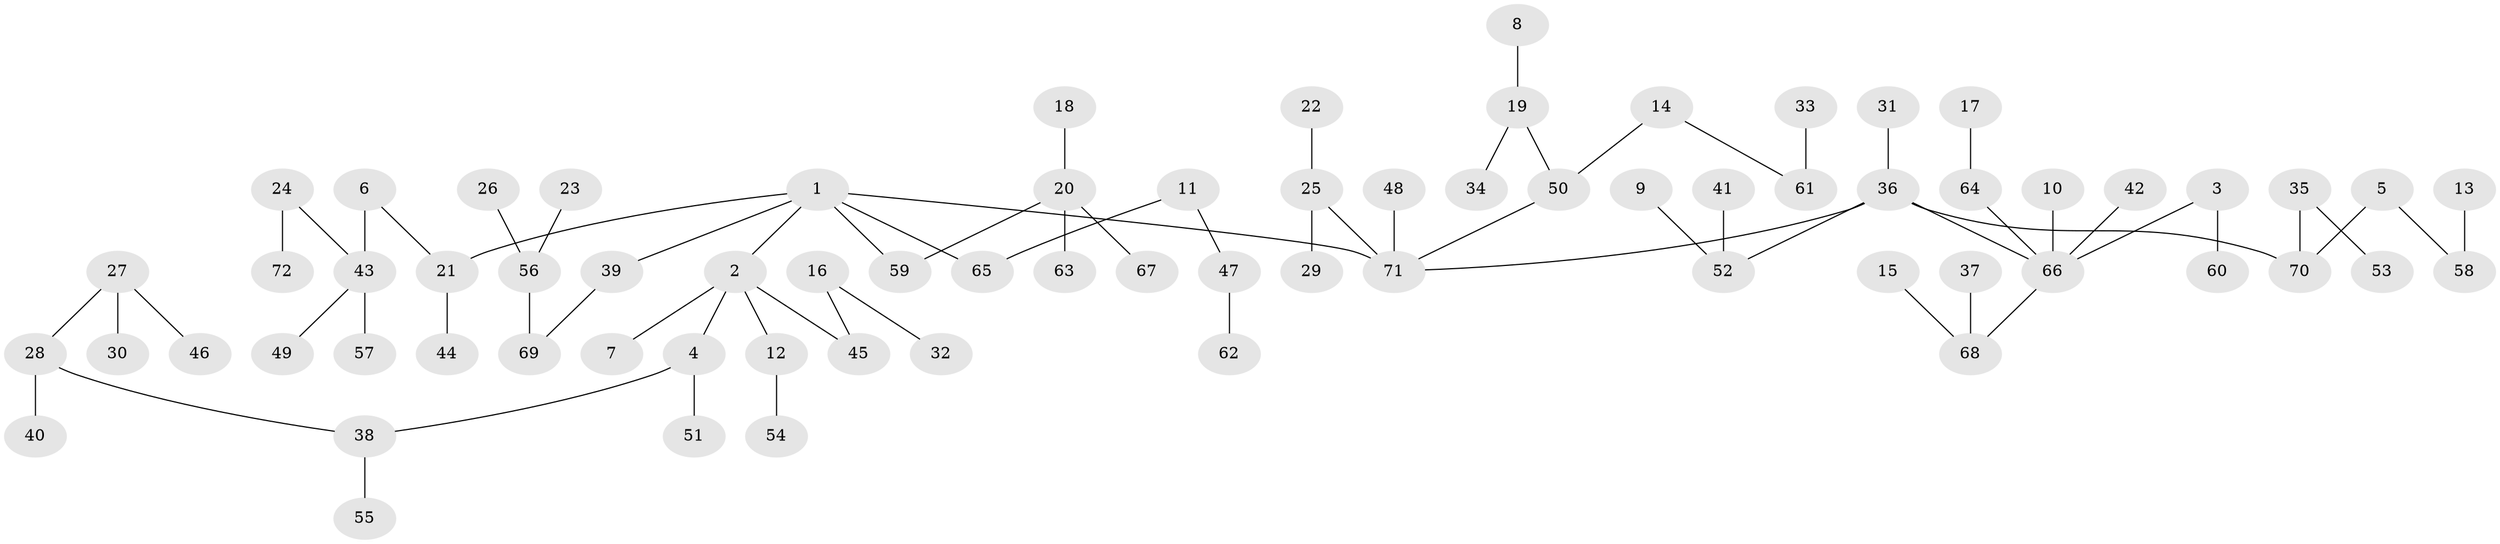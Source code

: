 // original degree distribution, {6: 0.027972027972027972, 4: 0.04895104895104895, 8: 0.006993006993006993, 5: 0.055944055944055944, 3: 0.0979020979020979, 2: 0.23076923076923078, 1: 0.5314685314685315}
// Generated by graph-tools (version 1.1) at 2025/37/03/04/25 23:37:21]
// undirected, 72 vertices, 71 edges
graph export_dot {
  node [color=gray90,style=filled];
  1;
  2;
  3;
  4;
  5;
  6;
  7;
  8;
  9;
  10;
  11;
  12;
  13;
  14;
  15;
  16;
  17;
  18;
  19;
  20;
  21;
  22;
  23;
  24;
  25;
  26;
  27;
  28;
  29;
  30;
  31;
  32;
  33;
  34;
  35;
  36;
  37;
  38;
  39;
  40;
  41;
  42;
  43;
  44;
  45;
  46;
  47;
  48;
  49;
  50;
  51;
  52;
  53;
  54;
  55;
  56;
  57;
  58;
  59;
  60;
  61;
  62;
  63;
  64;
  65;
  66;
  67;
  68;
  69;
  70;
  71;
  72;
  1 -- 2 [weight=1.0];
  1 -- 21 [weight=1.0];
  1 -- 39 [weight=1.0];
  1 -- 59 [weight=1.0];
  1 -- 65 [weight=1.0];
  1 -- 71 [weight=1.0];
  2 -- 4 [weight=1.0];
  2 -- 7 [weight=1.0];
  2 -- 12 [weight=1.0];
  2 -- 45 [weight=1.0];
  3 -- 60 [weight=1.0];
  3 -- 66 [weight=1.0];
  4 -- 38 [weight=1.0];
  4 -- 51 [weight=1.0];
  5 -- 58 [weight=1.0];
  5 -- 70 [weight=1.0];
  6 -- 21 [weight=1.0];
  6 -- 43 [weight=1.0];
  8 -- 19 [weight=1.0];
  9 -- 52 [weight=1.0];
  10 -- 66 [weight=1.0];
  11 -- 47 [weight=1.0];
  11 -- 65 [weight=1.0];
  12 -- 54 [weight=1.0];
  13 -- 58 [weight=1.0];
  14 -- 50 [weight=1.0];
  14 -- 61 [weight=1.0];
  15 -- 68 [weight=1.0];
  16 -- 32 [weight=1.0];
  16 -- 45 [weight=1.0];
  17 -- 64 [weight=1.0];
  18 -- 20 [weight=1.0];
  19 -- 34 [weight=1.0];
  19 -- 50 [weight=1.0];
  20 -- 59 [weight=1.0];
  20 -- 63 [weight=1.0];
  20 -- 67 [weight=1.0];
  21 -- 44 [weight=1.0];
  22 -- 25 [weight=1.0];
  23 -- 56 [weight=1.0];
  24 -- 43 [weight=1.0];
  24 -- 72 [weight=1.0];
  25 -- 29 [weight=1.0];
  25 -- 71 [weight=1.0];
  26 -- 56 [weight=1.0];
  27 -- 28 [weight=1.0];
  27 -- 30 [weight=1.0];
  27 -- 46 [weight=1.0];
  28 -- 38 [weight=1.0];
  28 -- 40 [weight=1.0];
  31 -- 36 [weight=1.0];
  33 -- 61 [weight=1.0];
  35 -- 53 [weight=1.0];
  35 -- 70 [weight=1.0];
  36 -- 52 [weight=1.0];
  36 -- 66 [weight=1.0];
  36 -- 70 [weight=1.0];
  36 -- 71 [weight=1.0];
  37 -- 68 [weight=1.0];
  38 -- 55 [weight=1.0];
  39 -- 69 [weight=1.0];
  41 -- 52 [weight=1.0];
  42 -- 66 [weight=1.0];
  43 -- 49 [weight=1.0];
  43 -- 57 [weight=1.0];
  47 -- 62 [weight=1.0];
  48 -- 71 [weight=1.0];
  50 -- 71 [weight=1.0];
  56 -- 69 [weight=1.0];
  64 -- 66 [weight=1.0];
  66 -- 68 [weight=1.0];
}
